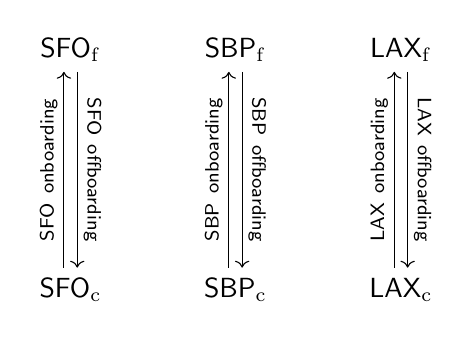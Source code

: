 \begin{tikzcd}[row sep =2.5cm, column sep = 1cm]
\mathsf{SFO}_\mathrm{f}
\arrow[d, shift left,sloped, "\mathsf{SFO} \ \mathsf{offboarding}"]
&\mathsf{SBP}_\mathrm{f}
\arrow[d, shift left,sloped, "\mathsf{SBP} \ \mathsf{offboarding}"]
&\mathsf{LAX}_\mathrm{f}
\arrow[d, shift left,sloped, "\mathsf{LAX} \ \mathsf{offboarding}"]\\
\mathsf{SFO}_\mathrm{c}
\arrow[u, shift left,sloped, "\mathsf{SFO} \ \mathsf{onboarding}"]
&\mathsf{SBP}_\mathrm{c}
\arrow[u, shift left,sloped, "\mathsf{SBP} \ \mathsf{onboarding}"]&
\mathsf{LAX}_\mathrm{c}
\arrow[u, shift left,sloped, "\mathsf{LAX} \ \mathsf{onboarding}"]
\end{tikzcd}